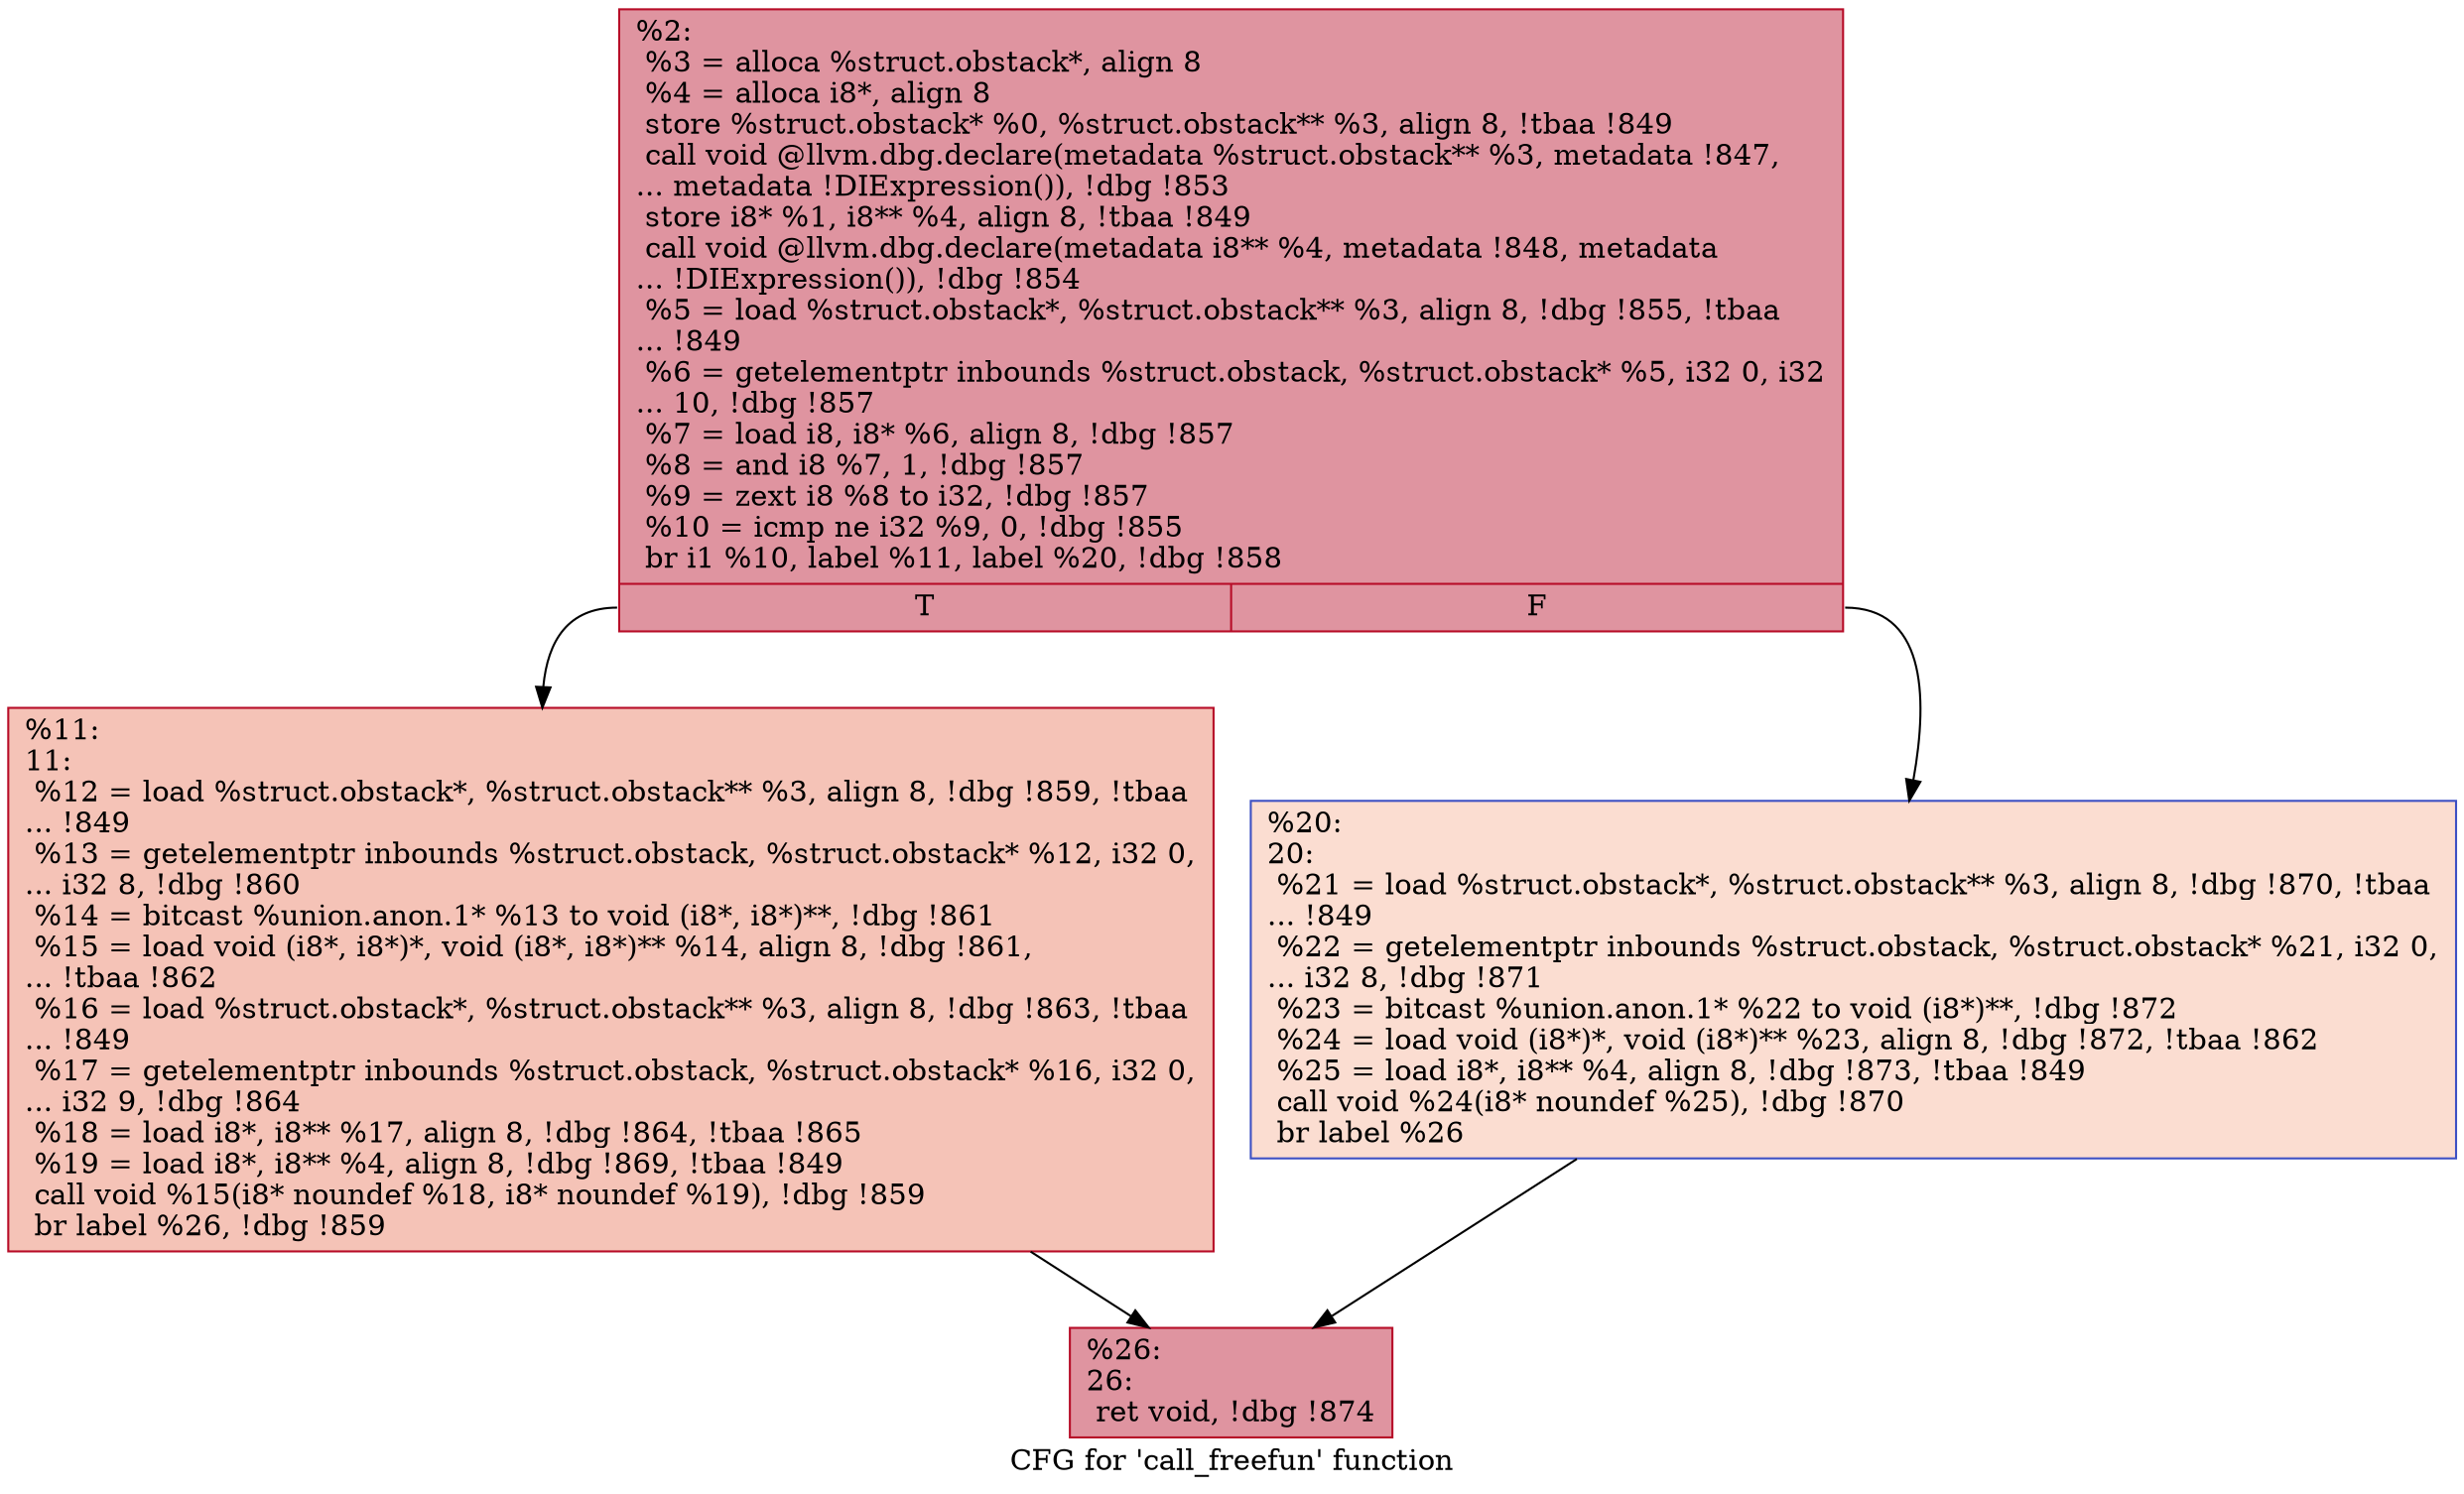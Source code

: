 digraph "CFG for 'call_freefun' function" {
	label="CFG for 'call_freefun' function";

	Node0x23e0590 [shape=record,color="#b70d28ff", style=filled, fillcolor="#b70d2870",label="{%2:\l  %3 = alloca %struct.obstack*, align 8\l  %4 = alloca i8*, align 8\l  store %struct.obstack* %0, %struct.obstack** %3, align 8, !tbaa !849\l  call void @llvm.dbg.declare(metadata %struct.obstack** %3, metadata !847,\l... metadata !DIExpression()), !dbg !853\l  store i8* %1, i8** %4, align 8, !tbaa !849\l  call void @llvm.dbg.declare(metadata i8** %4, metadata !848, metadata\l... !DIExpression()), !dbg !854\l  %5 = load %struct.obstack*, %struct.obstack** %3, align 8, !dbg !855, !tbaa\l... !849\l  %6 = getelementptr inbounds %struct.obstack, %struct.obstack* %5, i32 0, i32\l... 10, !dbg !857\l  %7 = load i8, i8* %6, align 8, !dbg !857\l  %8 = and i8 %7, 1, !dbg !857\l  %9 = zext i8 %8 to i32, !dbg !857\l  %10 = icmp ne i32 %9, 0, !dbg !855\l  br i1 %10, label %11, label %20, !dbg !858\l|{<s0>T|<s1>F}}"];
	Node0x23e0590:s0 -> Node0x23e0610;
	Node0x23e0590:s1 -> Node0x23e0660;
	Node0x23e0610 [shape=record,color="#b70d28ff", style=filled, fillcolor="#e8765c70",label="{%11:\l11:                                               \l  %12 = load %struct.obstack*, %struct.obstack** %3, align 8, !dbg !859, !tbaa\l... !849\l  %13 = getelementptr inbounds %struct.obstack, %struct.obstack* %12, i32 0,\l... i32 8, !dbg !860\l  %14 = bitcast %union.anon.1* %13 to void (i8*, i8*)**, !dbg !861\l  %15 = load void (i8*, i8*)*, void (i8*, i8*)** %14, align 8, !dbg !861,\l... !tbaa !862\l  %16 = load %struct.obstack*, %struct.obstack** %3, align 8, !dbg !863, !tbaa\l... !849\l  %17 = getelementptr inbounds %struct.obstack, %struct.obstack* %16, i32 0,\l... i32 9, !dbg !864\l  %18 = load i8*, i8** %17, align 8, !dbg !864, !tbaa !865\l  %19 = load i8*, i8** %4, align 8, !dbg !869, !tbaa !849\l  call void %15(i8* noundef %18, i8* noundef %19), !dbg !859\l  br label %26, !dbg !859\l}"];
	Node0x23e0610 -> Node0x23e06b0;
	Node0x23e0660 [shape=record,color="#3d50c3ff", style=filled, fillcolor="#f7b39670",label="{%20:\l20:                                               \l  %21 = load %struct.obstack*, %struct.obstack** %3, align 8, !dbg !870, !tbaa\l... !849\l  %22 = getelementptr inbounds %struct.obstack, %struct.obstack* %21, i32 0,\l... i32 8, !dbg !871\l  %23 = bitcast %union.anon.1* %22 to void (i8*)**, !dbg !872\l  %24 = load void (i8*)*, void (i8*)** %23, align 8, !dbg !872, !tbaa !862\l  %25 = load i8*, i8** %4, align 8, !dbg !873, !tbaa !849\l  call void %24(i8* noundef %25), !dbg !870\l  br label %26\l}"];
	Node0x23e0660 -> Node0x23e06b0;
	Node0x23e06b0 [shape=record,color="#b70d28ff", style=filled, fillcolor="#b70d2870",label="{%26:\l26:                                               \l  ret void, !dbg !874\l}"];
}
